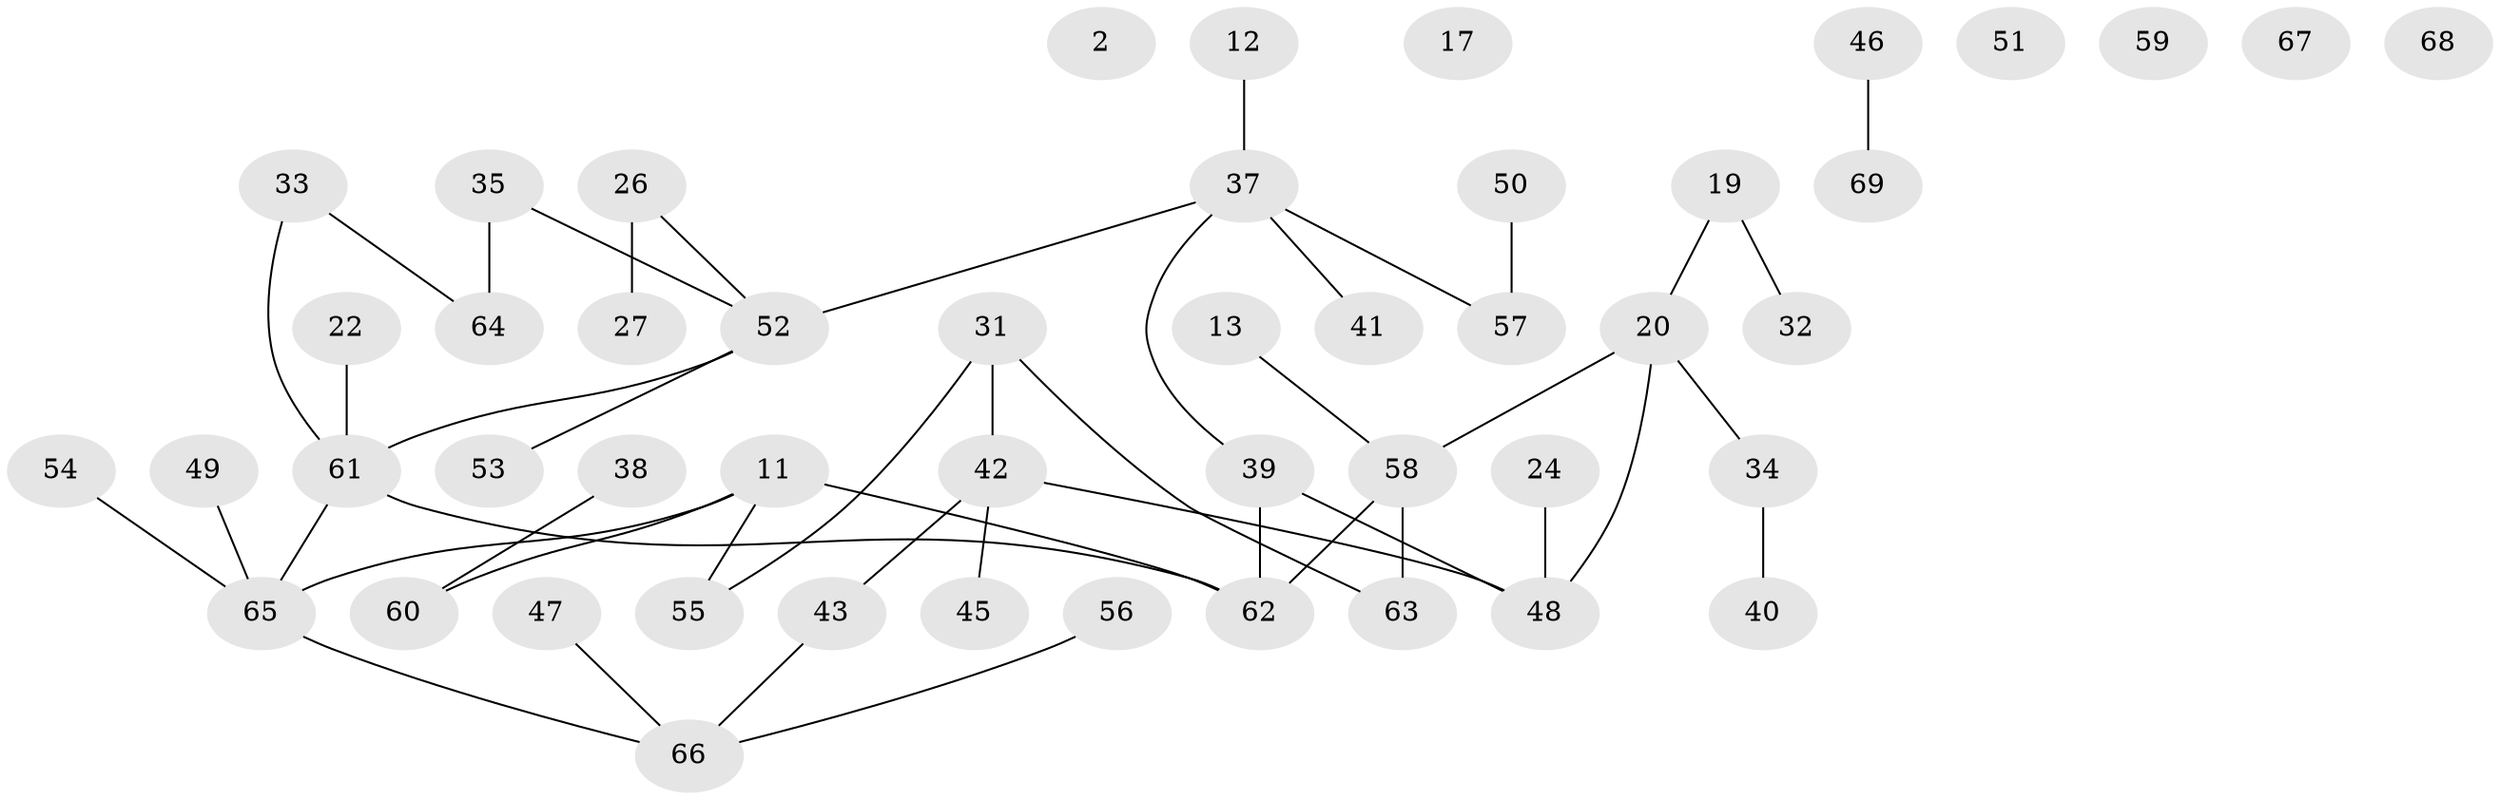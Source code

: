 // original degree distribution, {2: 0.2463768115942029, 0: 0.08695652173913043, 3: 0.15942028985507245, 1: 0.3188405797101449, 4: 0.10144927536231885, 5: 0.07246376811594203, 6: 0.014492753623188406}
// Generated by graph-tools (version 1.1) at 2025/42/03/04/25 21:42:47]
// undirected, 48 vertices, 47 edges
graph export_dot {
graph [start="1"]
  node [color=gray90,style=filled];
  2;
  11;
  12;
  13;
  17;
  19;
  20 [super="+1+16"];
  22;
  24;
  26;
  27 [super="+25"];
  31 [super="+8"];
  32;
  33 [super="+7"];
  34;
  35 [super="+10"];
  37;
  38;
  39 [super="+6"];
  40;
  41;
  42;
  43;
  45;
  46;
  47;
  48 [super="+44"];
  49;
  50;
  51;
  52 [super="+36"];
  53;
  54 [super="+5"];
  55;
  56;
  57;
  58 [super="+28+30"];
  59;
  60;
  61;
  62 [super="+9"];
  63;
  64 [super="+23"];
  65 [super="+21"];
  66 [super="+29"];
  67;
  68;
  69;
  11 -- 55;
  11 -- 60;
  11 -- 62;
  11 -- 65;
  12 -- 37;
  13 -- 58;
  19 -- 20;
  19 -- 32;
  20 -- 34;
  20 -- 58 [weight=2];
  20 -- 48;
  22 -- 61;
  24 -- 48;
  26 -- 27 [weight=2];
  26 -- 52;
  31 -- 42;
  31 -- 55;
  31 -- 63;
  33 -- 61;
  33 -- 64;
  34 -- 40;
  35 -- 52;
  35 -- 64;
  37 -- 41;
  37 -- 52;
  37 -- 57;
  37 -- 39;
  38 -- 60;
  39 -- 62;
  39 -- 48 [weight=2];
  42 -- 43;
  42 -- 45;
  42 -- 48;
  43 -- 66;
  46 -- 69;
  47 -- 66;
  49 -- 65;
  50 -- 57;
  52 -- 53;
  52 -- 61;
  54 -- 65;
  56 -- 66;
  58 -- 62;
  58 -- 63 [weight=3];
  61 -- 62 [weight=2];
  61 -- 65;
  65 -- 66;
}
